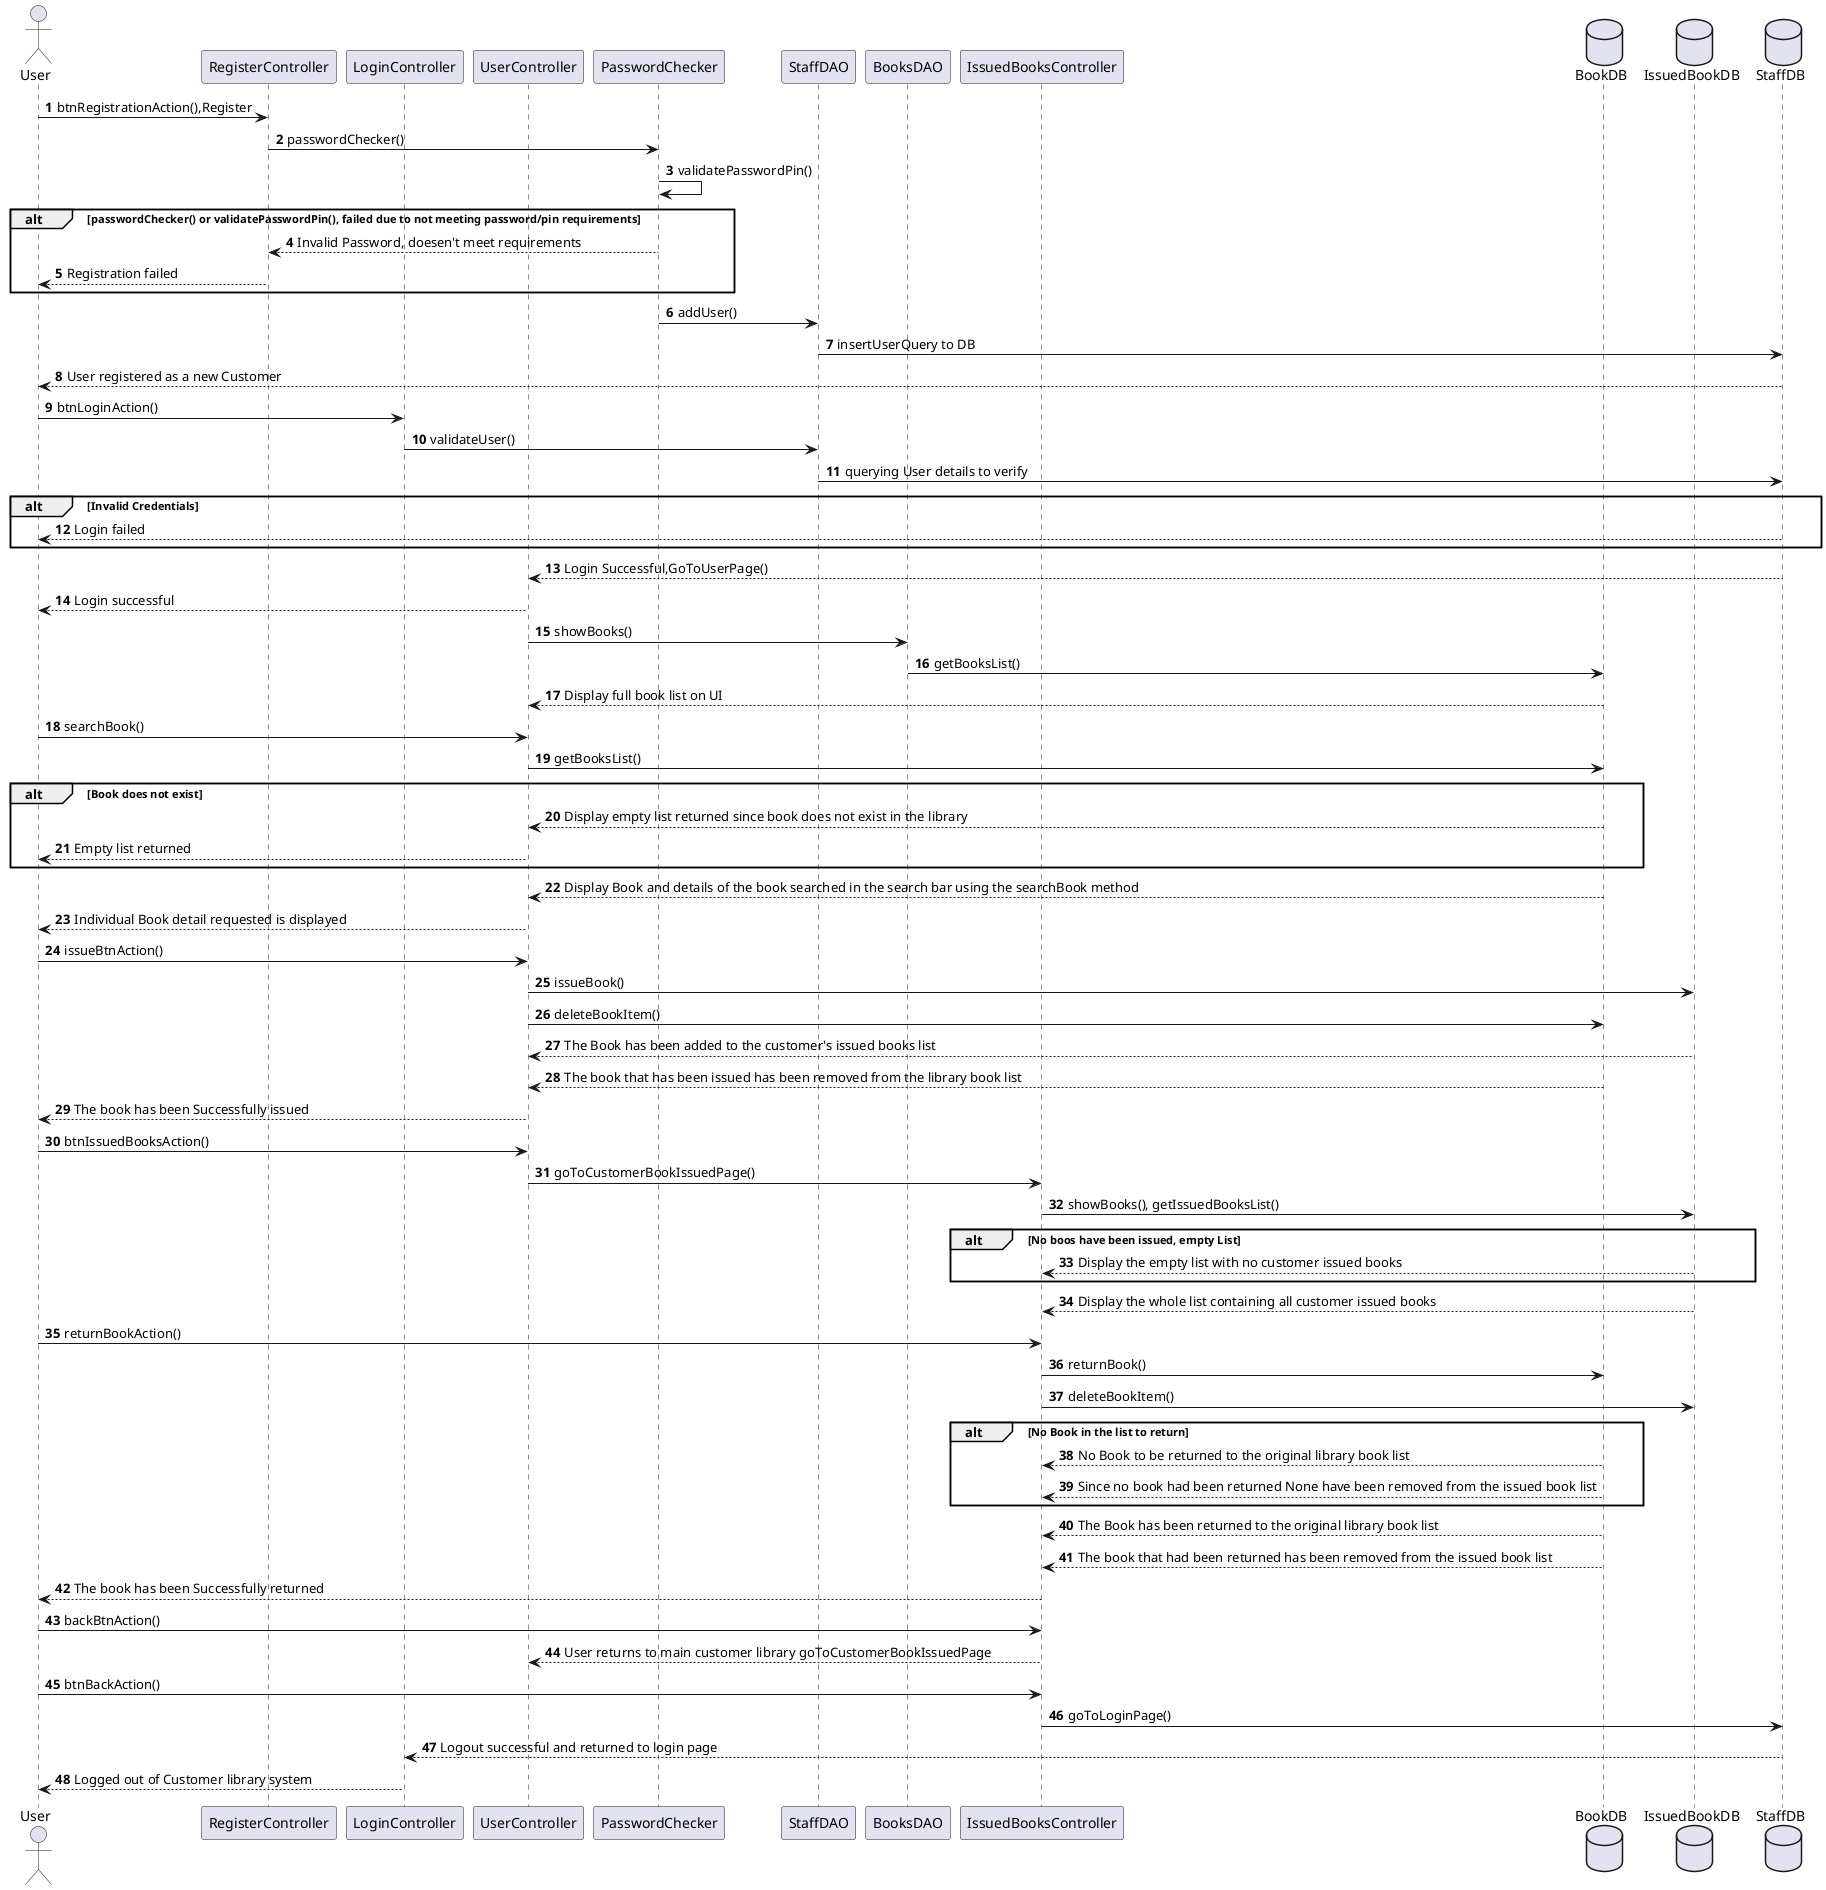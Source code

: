 @startuml

autonumber
actor User
participant RegisterController
participant LoginController
participant UserController
participant PasswordChecker
participant StaffDAO
participant BooksDAO
participant IssuedBooksController
Database BookDB
Database IssuedBookDB
Database StaffDB

'Registration'
User->RegisterController:btnRegistrationAction(),Register
RegisterController->PasswordChecker:passwordChecker()
PasswordChecker->PasswordChecker:validatePasswordPin()
alt passwordChecker() or validatePasswordPin(), failed due to not meeting password/pin requirements
    PasswordChecker-->RegisterController:Invalid Password, doesen't meet requirements
    RegisterController-->User:Registration failed
end
PasswordChecker->StaffDAO:addUser()
StaffDAO->StaffDB:insertUserQuery to DB
StaffDB-->User:User registered as a new Customer

'Login'
User->LoginController:btnLoginAction()
LoginController->StaffDAO: validateUser()
StaffDAO->StaffDB:querying User details to verify
alt Invalid Credentials
    StaffDB-->User:Login failed
end
StaffDB-->UserController:Login Successful,GoToUserPage()
UserController-->User:Login successful

'showing the list of books'
UserController->BooksDAO:showBooks()
BooksDAO->BookDB:getBooksList()
BookDB-->UserController:Display full book list on UI

'Search through the list'
User->UserController:searchBook()
UserController->BookDB:getBooksList()
alt Book does not exist
    BookDB-->UserController:Display empty list returned since book does not exist in the library
    UserController-->User:Empty list returned
end
BookDB-->UserController:Display Book and details of the book searched in the search bar using the searchBook method
UserController-->User:Individual Book detail requested is displayed

'Issue Book'
User->UserController:issueBtnAction()
UserController->IssuedBookDB:issueBook()
UserController->BookDB:deleteBookItem()
IssuedBookDB-->UserController:The Book has been added to the customer's issued books list
BookDB-->UserController:The book that has been issued has been removed from the library book list
UserController-->User: The book has been Successfully issued

'Displaying all customer issued book list'
User->UserController:btnIssuedBooksAction()
UserController->IssuedBooksController:goToCustomerBookIssuedPage()
IssuedBooksController->IssuedBookDB:showBooks(), getIssuedBooksList()
alt No boos have been issued, empty List
    IssuedBookDB-->IssuedBooksController:Display the empty list with no customer issued books
end
IssuedBookDB-->IssuedBooksController:Display the whole list containing all customer issued books

'Returning a book'
User->IssuedBooksController:returnBookAction()
IssuedBooksController->BookDB:returnBook()
IssuedBooksController->IssuedBookDB:deleteBookItem()
alt No Book in the list to return
    BookDB-->IssuedBooksController:No Book to be returned to the original library book list
    BookDB-->IssuedBooksController:Since no book had been returned None have been removed from the issued book list
end
BookDB-->IssuedBooksController:The Book has been returned to the original library book list
BookDB-->IssuedBooksController:The book that had been returned has been removed from the issued book list
IssuedBooksController-->User: The book has been Successfully returned

'Returning to customer library page'
User->IssuedBooksController:backBtnAction()
IssuedBooksController-->UserController:User returns to main customer library goToCustomerBookIssuedPage

'Logout'
User->IssuedBooksController:btnBackAction()
IssuedBooksController->StaffDB:goToLoginPage()
StaffDB-->LoginController:Logout successful and returned to login page
LoginController-->User:Logged out of Customer library system
@enduml